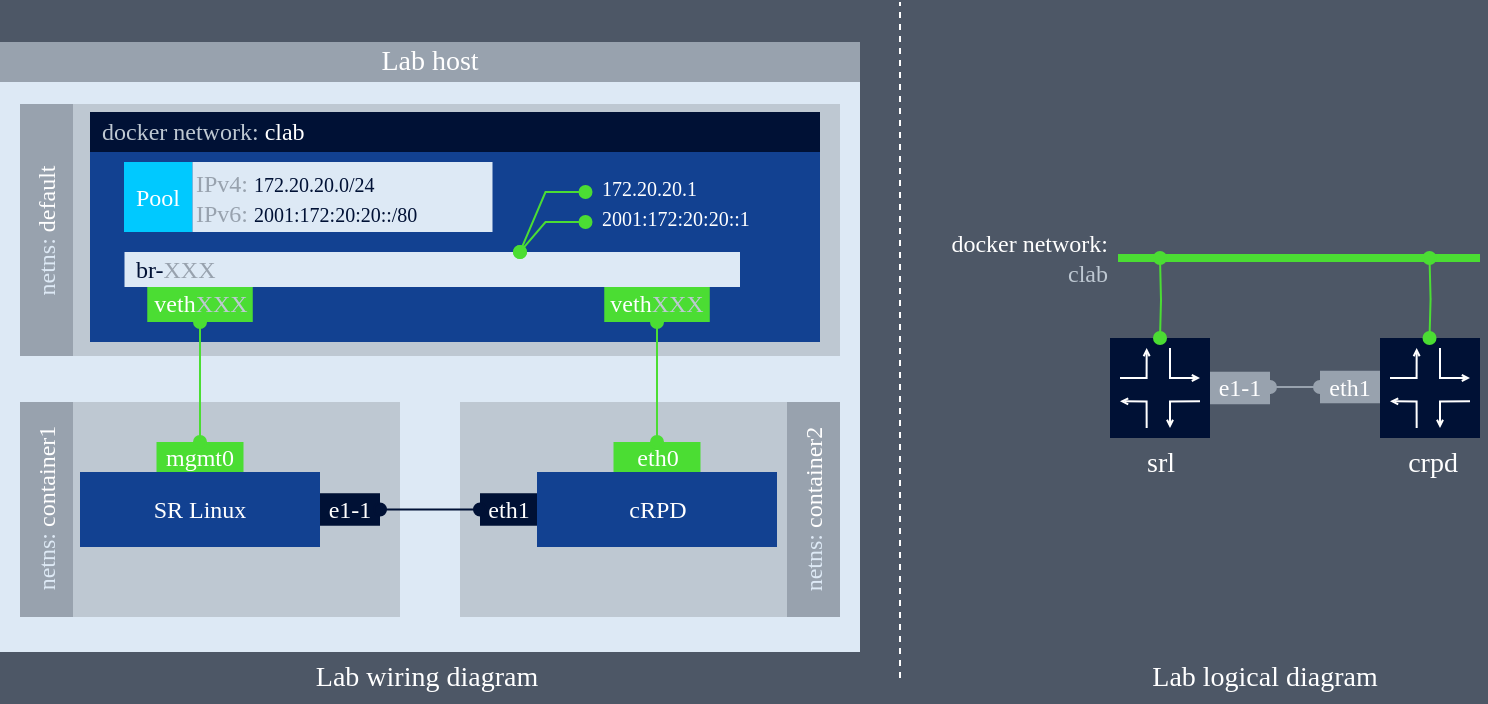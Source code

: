 <mxfile version="14.2.5" type="github" pages="3"><diagram id="IwGoDYMSzOG72_LcMlLt" name="[0] lab topo"><mxGraphModel dx="2052" dy="1149" grid="1" gridSize="1" guides="1" tooltips="1" connect="1" arrows="1" fold="1" page="1" pageScale="1" pageWidth="827" pageHeight="1169" background="#4D5766" math="0" shadow="0"><root><mxCell id="0"/><mxCell id="1" parent="0"/><mxCell id="LmgRk4A9lyCZ9ittZ9rM-1" value="" style="rounded=0;whiteSpace=wrap;html=1;fontSize=12;align=center;fontFamily=Manrope;fontSource=https%3A%2F%2Ffonts.googleapis.com%2Fcss%3Ffamily%3DManrope;fontColor=#FFFFFF;dashed=1;strokeColor=none;fillColor=#DDE9F5;" parent="1" vertex="1"><mxGeometry x="40" y="205" width="430" height="285" as="geometry"/></mxCell><mxCell id="LmgRk4A9lyCZ9ittZ9rM-2" value="&lt;span style=&quot;font-size: 14px&quot;&gt;Lab host&lt;/span&gt;" style="rounded=0;whiteSpace=wrap;html=1;fontSize=12;align=center;fontFamily=Manrope;fontSource=https%3A%2F%2Ffonts.googleapis.com%2Fcss%3Ffamily%3DManrope;dashed=1;strokeColor=none;fillColor=#98A2AE;fontColor=#FFFFFF;" parent="1" vertex="1"><mxGeometry x="40" y="185" width="430" height="20" as="geometry"/></mxCell><mxCell id="LmgRk4A9lyCZ9ittZ9rM-3" value="" style="rounded=0;whiteSpace=wrap;html=1;fontSize=12;align=center;strokeColor=none;fontFamily=Manrope;fontSource=https%3A%2F%2Ffonts.googleapis.com%2Fcss%3Ffamily%3DManrope;fontColor=#DDE9F5;fillColor=#BEC8D2;" parent="1" vertex="1"><mxGeometry x="76.5" y="365" width="163.5" height="107.5" as="geometry"/></mxCell><mxCell id="LmgRk4A9lyCZ9ittZ9rM-4" value="SR Linux" style="rounded=0;whiteSpace=wrap;html=1;fontSize=12;align=center;strokeColor=none;fontFamily=Manrope;fontSource=https%3A%2F%2Ffonts.googleapis.com%2Fcss%3Ffamily%3DManrope;fontColor=#FFFFFF;fillColor=#124191;" parent="1" vertex="1"><mxGeometry x="80" y="400" width="120" height="37.5" as="geometry"/></mxCell><mxCell id="LmgRk4A9lyCZ9ittZ9rM-5" value="mgmt0" style="rounded=0;whiteSpace=wrap;html=1;fontFamily=Manrope;fontSize=12;fontColor=#FFFFFF;align=center;fillColor=#4BDD33;strokeColor=none;" parent="1" vertex="1"><mxGeometry x="118.25" y="385" width="43.5" height="15" as="geometry"/></mxCell><mxCell id="LmgRk4A9lyCZ9ittZ9rM-6" value="" style="rounded=0;whiteSpace=wrap;html=1;fontSize=12;align=center;strokeColor=none;fontFamily=Manrope;fontSource=https%3A%2F%2Ffonts.googleapis.com%2Fcss%3Ffamily%3DManrope;fontColor=#FFFFFF;fillColor=#BEC8D2;" parent="1" vertex="1"><mxGeometry x="76.5" y="216" width="383.5" height="126" as="geometry"/></mxCell><mxCell id="LmgRk4A9lyCZ9ittZ9rM-7" value="&lt;font face=&quot;Fira Code&quot; data-font-src=&quot;https://fonts.googleapis.com/css?family=Fira+Code&quot; style=&quot;font-size: 10px&quot;&gt;&lt;br&gt;&lt;/font&gt;" style="rounded=0;whiteSpace=wrap;html=1;fontSize=12;align=left;strokeColor=none;fontFamily=Manrope;fontSource=https%3A%2F%2Ffonts.googleapis.com%2Fcss%3Ffamily%3DManrope;fontColor=#FFFFFF;spacingLeft=4;fillColor=#124191;verticalAlign=middle;connectable=0;" parent="1" vertex="1"><mxGeometry x="85" y="240" width="365" height="95" as="geometry"/></mxCell><mxCell id="LmgRk4A9lyCZ9ittZ9rM-8" value="veth&lt;font color=&quot;#bec8d2&quot;&gt;XXX&lt;/font&gt;" style="rounded=0;whiteSpace=wrap;html=1;fontFamily=Manrope;fontSize=12;fontColor=#FFFFFF;align=center;fillColor=#4BDD33;strokeColor=none;" parent="1" vertex="1"><mxGeometry x="113.63" y="307.5" width="52.75" height="17.5" as="geometry"/></mxCell><mxCell id="LmgRk4A9lyCZ9ittZ9rM-9" style="edgeStyle=orthogonalEdgeStyle;rounded=0;orthogonalLoop=1;jettySize=auto;html=1;exitX=0.5;exitY=0;exitDx=0;exitDy=0;entryX=0.5;entryY=1;entryDx=0;entryDy=0;fontFamily=Manrope;fontSize=12;fontColor=#FFFFFF;endArrow=oval;endFill=1;startArrow=oval;startFill=1;strokeColor=#4BDD33;" parent="1" source="LmgRk4A9lyCZ9ittZ9rM-5" target="LmgRk4A9lyCZ9ittZ9rM-8" edge="1"><mxGeometry relative="1" as="geometry"/></mxCell><mxCell id="LmgRk4A9lyCZ9ittZ9rM-10" value="&lt;font color=&quot;#dde9f5&quot;&gt;netns:&lt;/font&gt;&amp;nbsp;default" style="rounded=0;whiteSpace=wrap;html=1;fontSize=12;align=center;fontFamily=Manrope;fontSource=https%3A%2F%2Ffonts.googleapis.com%2Fcss%3Ffamily%3DManrope;fontColor=#FFFFFF;fillColor=#98A2AE;rotation=0;strokeColor=none;horizontal=0;verticalAlign=middle;" parent="1" vertex="1"><mxGeometry x="50" y="216" width="26.5" height="126" as="geometry"/></mxCell><mxCell id="LmgRk4A9lyCZ9ittZ9rM-11" value="&lt;font color=&quot;#dde9f5&quot;&gt;netns:&lt;/font&gt;&amp;nbsp;container1" style="rounded=0;whiteSpace=wrap;html=1;fontSize=12;align=center;fontFamily=Manrope;fontSource=https%3A%2F%2Ffonts.googleapis.com%2Fcss%3Ffamily%3DManrope;fontColor=#FFFFFF;fillColor=#98A2AE;rotation=0;strokeColor=none;horizontal=0;verticalAlign=middle;" parent="1" vertex="1"><mxGeometry x="50" y="365" width="26.5" height="107.5" as="geometry"/></mxCell><mxCell id="LmgRk4A9lyCZ9ittZ9rM-12" value="&lt;font color=&quot;#bec8d2&quot;&gt;docker network:&lt;/font&gt; clab&lt;font face=&quot;Fira Code&quot; data-font-src=&quot;https://fonts.googleapis.com/css?family=Fira+Code&quot; style=&quot;font-size: 10px&quot;&gt;&lt;br&gt;&lt;/font&gt;" style="rounded=0;whiteSpace=wrap;html=1;fontSize=12;align=left;strokeColor=none;fontFamily=Manrope;fontSource=https%3A%2F%2Ffonts.googleapis.com%2Fcss%3Ffamily%3DManrope;fontColor=#FFFFFF;spacingLeft=4;fillColor=#001135;" parent="1" vertex="1"><mxGeometry x="85" y="220" width="365" height="20" as="geometry"/></mxCell><mxCell id="LmgRk4A9lyCZ9ittZ9rM-13" value="&lt;font&gt;Lab wiring diagram&lt;/font&gt;" style="text;html=1;align=center;verticalAlign=middle;resizable=0;points=[];autosize=1;fontSize=14;fontFamily=Manrope;fontStyle=0;fontColor=#FFFFFF;" parent="1" vertex="1"><mxGeometry x="185" y="490" width="135" height="25" as="geometry"/></mxCell><mxCell id="LmgRk4A9lyCZ9ittZ9rM-14" value="br-&lt;font color=&quot;#98a2ae&quot;&gt;XXX&lt;/font&gt;" style="rounded=0;whiteSpace=wrap;html=1;fontSize=12;align=left;fontFamily=Manrope;fontSource=https%3A%2F%2Ffonts.googleapis.com%2Fcss%3Ffamily%3DManrope;dashed=1;strokeColor=none;fillColor=#DDE9F5;fontColor=#001135;spacingLeft=4;" parent="1" vertex="1"><mxGeometry x="102.25" y="290" width="307.75" height="17.5" as="geometry"/></mxCell><mxCell id="LmgRk4A9lyCZ9ittZ9rM-15" value="&lt;font face=&quot;Fira Code&quot; data-font-src=&quot;https://fonts.googleapis.com/css?family=Fira+Code&quot;&gt;Pool&lt;br&gt;&lt;/font&gt;" style="rounded=0;whiteSpace=wrap;html=1;fontSize=12;align=center;strokeColor=none;fontFamily=Manrope;fontSource=https%3A%2F%2Ffonts.googleapis.com%2Fcss%3Ffamily%3DManrope;fontColor=#FFFFFF;spacingLeft=0;verticalAlign=middle;fillColor=#00C9FF;" parent="1" vertex="1"><mxGeometry x="102" y="245" width="34.25" height="35" as="geometry"/></mxCell><mxCell id="LmgRk4A9lyCZ9ittZ9rM-16" value="&lt;font color=&quot;#98a2ae&quot; style=&quot;font-size: 12px ; line-height: 100%&quot;&gt;IPv4:&lt;/font&gt;&lt;span style=&quot;color: rgb(255 , 255 , 255)&quot;&gt;&amp;nbsp;&lt;/span&gt;&lt;font face=&quot;Fira Code&quot; data-font-src=&quot;https://fonts.googleapis.com/css?family=Fira+Code&quot; style=&quot;font-size: 10px&quot;&gt;172.20.20.0/24&lt;br&gt;&lt;span style=&quot;color: rgb(255 , 255 , 255) ; font-family: &amp;#34;manrope&amp;#34; ; font-size: 12px&quot;&gt;&lt;font color=&quot;#98a2ae&quot;&gt;IPv6:&lt;/font&gt;&amp;nbsp;&lt;/span&gt;&lt;font face=&quot;Fira Code&quot; data-font-src=&quot;https://fonts.googleapis.com/css?family=Fira+Code&quot;&gt;2001:172:20:20::/80&lt;/font&gt;&lt;/font&gt;" style="rounded=0;whiteSpace=wrap;html=1;fontSize=12;align=left;fontFamily=Manrope;fontSource=https%3A%2F%2Ffonts.googleapis.com%2Fcss%3Ffamily%3DManrope;dashed=1;strokeColor=none;fillColor=#DDE9F5;fontColor=#001135;" parent="1" vertex="1"><mxGeometry x="136.25" y="245" width="150" height="35" as="geometry"/></mxCell><mxCell id="LmgRk4A9lyCZ9ittZ9rM-17" style="rounded=0;orthogonalLoop=1;jettySize=auto;html=1;fontFamily=Manrope;fontSize=12;fontColor=#FFFFFF;endArrow=oval;endFill=1;startArrow=oval;startFill=1;strokeColor=#4BDD33;" parent="1" edge="1"><mxGeometry relative="1" as="geometry"><mxPoint x="332.75" y="260" as="sourcePoint"/><mxPoint x="300" y="290" as="targetPoint"/><Array as="points"><mxPoint x="312.75" y="260"/></Array></mxGeometry></mxCell><mxCell id="LmgRk4A9lyCZ9ittZ9rM-18" value="&lt;font face=&quot;Fira Code&quot; data-font-src=&quot;https://fonts.googleapis.com/css?family=Fira+Code&quot; style=&quot;font-size: 10px&quot;&gt;172.20.20.1&lt;/font&gt;" style="text;html=1;align=left;verticalAlign=middle;resizable=0;points=[];autosize=1;fontSize=14;fontFamily=Manrope;fontColor=#FFFFFF;" parent="1" vertex="1"><mxGeometry x="338.75" y="245" width="80" height="25" as="geometry"/></mxCell><mxCell id="LmgRk4A9lyCZ9ittZ9rM-19" style="rounded=0;orthogonalLoop=1;jettySize=auto;html=1;fontFamily=Manrope;fontSize=12;fontColor=#FFFFFF;endArrow=oval;endFill=1;startArrow=oval;startFill=1;strokeColor=#4BDD33;" parent="1" edge="1"><mxGeometry relative="1" as="geometry"><mxPoint x="332.75" y="275" as="sourcePoint"/><mxPoint x="300" y="290" as="targetPoint"/><Array as="points"><mxPoint x="312.75" y="275"/></Array></mxGeometry></mxCell><mxCell id="LmgRk4A9lyCZ9ittZ9rM-20" value="&lt;font face=&quot;Fira Code&quot; data-font-src=&quot;https://fonts.googleapis.com/css?family=Fira+Code&quot; style=&quot;font-size: 10px&quot;&gt;2001:172:20:20::1&lt;/font&gt;" style="text;html=1;align=left;verticalAlign=middle;resizable=0;points=[];autosize=1;fontSize=14;fontFamily=Manrope;fontColor=#FFFFFF;" parent="1" vertex="1"><mxGeometry x="338.75" y="260" width="115" height="25" as="geometry"/></mxCell><mxCell id="LmgRk4A9lyCZ9ittZ9rM-21" value="" style="group" parent="1" vertex="1" connectable="0"><mxGeometry x="595" y="333" width="50" height="50" as="geometry"/></mxCell><mxCell id="LmgRk4A9lyCZ9ittZ9rM-22" value="" style="group" parent="LmgRk4A9lyCZ9ittZ9rM-21" vertex="1" connectable="0"><mxGeometry width="50" height="50" as="geometry"/></mxCell><mxCell id="LmgRk4A9lyCZ9ittZ9rM-23" value="" style="whiteSpace=wrap;html=1;aspect=fixed;fillColor=#001135;strokeColor=none;connectable=1;allowArrows=1;fontFamily=Manrope;fontSource=https%3A%2F%2Ffonts.googleapis.com%2Fcss%3Ffamily%3DManrope;" parent="LmgRk4A9lyCZ9ittZ9rM-22" vertex="1"><mxGeometry width="50" height="50" as="geometry"/></mxCell><mxCell id="LmgRk4A9lyCZ9ittZ9rM-24" value="" style="endArrow=open;html=1;edgeStyle=orthogonalEdgeStyle;rounded=0;endFill=0;startSize=6;endSize=2;strokeColor=#FFFFFF;fontFamily=Manrope;fontSource=https%3A%2F%2Ffonts.googleapis.com%2Fcss%3Ffamily%3DManrope;" parent="LmgRk4A9lyCZ9ittZ9rM-22" edge="1"><mxGeometry width="83.333" height="83.333" as="geometry"><mxPoint x="5" y="20" as="sourcePoint"/><mxPoint x="18.333" y="5" as="targetPoint"/><Array as="points"><mxPoint x="18.333" y="20"/></Array></mxGeometry></mxCell><mxCell id="LmgRk4A9lyCZ9ittZ9rM-25" value="" style="endArrow=open;html=1;edgeStyle=orthogonalEdgeStyle;rounded=0;endFill=0;startSize=6;endSize=2;strokeColor=#FFFFFF;fontFamily=Manrope;fontSource=https%3A%2F%2Ffonts.googleapis.com%2Fcss%3Ffamily%3DManrope;" parent="LmgRk4A9lyCZ9ittZ9rM-22" edge="1"><mxGeometry width="83.333" height="83.333" as="geometry"><mxPoint x="18.333" y="45" as="sourcePoint"/><mxPoint x="5" y="31.667" as="targetPoint"/><Array as="points"><mxPoint x="18.333" y="31.667"/></Array></mxGeometry></mxCell><mxCell id="LmgRk4A9lyCZ9ittZ9rM-26" value="" style="endArrow=open;html=1;edgeStyle=orthogonalEdgeStyle;rounded=0;endFill=0;startSize=6;endSize=2;strokeColor=#FFFFFF;fontFamily=Manrope;fontSource=https%3A%2F%2Ffonts.googleapis.com%2Fcss%3Ffamily%3DManrope;" parent="LmgRk4A9lyCZ9ittZ9rM-22" edge="1"><mxGeometry width="83.333" height="83.333" as="geometry"><mxPoint x="30" y="5" as="sourcePoint"/><mxPoint x="45" y="20" as="targetPoint"/><Array as="points"><mxPoint x="30" y="20"/></Array></mxGeometry></mxCell><mxCell id="LmgRk4A9lyCZ9ittZ9rM-27" value="" style="endArrow=open;html=1;edgeStyle=orthogonalEdgeStyle;rounded=0;endFill=0;startSize=6;endSize=2;strokeColor=#FFFFFF;fontFamily=Manrope;fontSource=https%3A%2F%2Ffonts.googleapis.com%2Fcss%3Ffamily%3DManrope;" parent="LmgRk4A9lyCZ9ittZ9rM-22" edge="1"><mxGeometry width="83.333" height="83.333" as="geometry"><mxPoint x="45" y="31.667" as="sourcePoint"/><mxPoint x="30" y="45" as="targetPoint"/><Array as="points"><mxPoint x="30" y="31.667"/></Array></mxGeometry></mxCell><mxCell id="LmgRk4A9lyCZ9ittZ9rM-28" value="&lt;font&gt;srl&lt;/font&gt;" style="text;html=1;align=center;verticalAlign=middle;resizable=0;points=[];autosize=1;fontSize=14;fontFamily=Manrope;fontStyle=0;fontColor=#FFFFFF;" parent="1" vertex="1"><mxGeometry x="605" y="383" width="30" height="25" as="geometry"/></mxCell><mxCell id="LmgRk4A9lyCZ9ittZ9rM-29" value="" style="endArrow=none;html=1;shadow=0;strokeWidth=4;fillColor=#666666;fontFamily=nasa;fontSize=18;fontColor=#FFFFFF;strokeColor=#4BDD33;" parent="1" edge="1"><mxGeometry width="50" height="50" relative="1" as="geometry"><mxPoint x="599" y="293" as="sourcePoint"/><mxPoint x="780" y="293" as="targetPoint"/></mxGeometry></mxCell><mxCell id="LmgRk4A9lyCZ9ittZ9rM-30" style="edgeStyle=orthogonalEdgeStyle;rounded=0;orthogonalLoop=1;jettySize=auto;html=1;fontFamily=Manrope;fontSize=12;fontColor=#FFFFFF;endArrow=oval;endFill=1;startArrow=oval;startFill=1;strokeColor=#4BDD33;" parent="1" target="LmgRk4A9lyCZ9ittZ9rM-23" edge="1"><mxGeometry relative="1" as="geometry"><mxPoint x="620" y="293" as="sourcePoint"/><mxPoint x="619.995" y="321" as="targetPoint"/></mxGeometry></mxCell><mxCell id="LmgRk4A9lyCZ9ittZ9rM-31" value="&lt;font&gt;Lab logical diagram&lt;/font&gt;" style="text;html=1;align=center;verticalAlign=middle;resizable=0;points=[];autosize=1;fontSize=14;fontFamily=Manrope;fontStyle=0;fontColor=#FFFFFF;" parent="1" vertex="1"><mxGeometry x="605" y="491.5" width="134" height="22" as="geometry"/></mxCell><mxCell id="LmgRk4A9lyCZ9ittZ9rM-32" style="rounded=0;orthogonalLoop=1;jettySize=auto;html=1;entryX=0.5;entryY=1;entryDx=0;entryDy=0;startSize=6;endArrow=none;endFill=0;endSize=2;fontFamily=Manrope;fontSize=8;dashed=1;fontSource=https%3A%2F%2Ffonts.googleapis.com%2Fcss%3Ffamily%3DManrope;strokeColor=#FFFFFF;" parent="1" edge="1"><mxGeometry relative="1" as="geometry"><mxPoint x="490" y="503" as="sourcePoint"/><mxPoint x="490" y="165" as="targetPoint"/></mxGeometry></mxCell><mxCell id="LmgRk4A9lyCZ9ittZ9rM-33" value="" style="rounded=0;whiteSpace=wrap;html=1;fontSize=12;align=center;strokeColor=none;fontFamily=Manrope;fontSource=https%3A%2F%2Ffonts.googleapis.com%2Fcss%3Ffamily%3DManrope;fontColor=#DDE9F5;fillColor=#BEC8D2;" parent="1" vertex="1"><mxGeometry x="270" y="365" width="163.5" height="107.5" as="geometry"/></mxCell><mxCell id="LmgRk4A9lyCZ9ittZ9rM-34" value="cRPD" style="rounded=0;whiteSpace=wrap;html=1;fontSize=12;align=center;strokeColor=none;fontFamily=Manrope;fontSource=https%3A%2F%2Ffonts.googleapis.com%2Fcss%3Ffamily%3DManrope;fontColor=#FFFFFF;fillColor=#124191;" parent="1" vertex="1"><mxGeometry x="308.5" y="400" width="120" height="37.5" as="geometry"/></mxCell><mxCell id="LmgRk4A9lyCZ9ittZ9rM-35" value="eth0" style="rounded=0;whiteSpace=wrap;html=1;fontFamily=Manrope;fontSize=12;fontColor=#FFFFFF;align=center;fillColor=#4BDD33;strokeColor=none;" parent="1" vertex="1"><mxGeometry x="346.75" y="385" width="43.5" height="15" as="geometry"/></mxCell><mxCell id="LmgRk4A9lyCZ9ittZ9rM-36" value="veth&lt;font color=&quot;#bec8d2&quot;&gt;XXX&lt;/font&gt;" style="rounded=0;whiteSpace=wrap;html=1;fontFamily=Manrope;fontSize=12;fontColor=#FFFFFF;align=center;fillColor=#4BDD33;strokeColor=none;" parent="1" vertex="1"><mxGeometry x="342.13" y="307.5" width="52.75" height="17.5" as="geometry"/></mxCell><mxCell id="LmgRk4A9lyCZ9ittZ9rM-37" style="edgeStyle=orthogonalEdgeStyle;rounded=0;orthogonalLoop=1;jettySize=auto;html=1;exitX=0.5;exitY=0;exitDx=0;exitDy=0;entryX=0.5;entryY=1;entryDx=0;entryDy=0;fontFamily=Manrope;fontSize=12;fontColor=#FFFFFF;endArrow=oval;endFill=1;startArrow=oval;startFill=1;strokeColor=#4BDD33;" parent="1" source="LmgRk4A9lyCZ9ittZ9rM-35" target="LmgRk4A9lyCZ9ittZ9rM-36" edge="1"><mxGeometry relative="1" as="geometry"/></mxCell><mxCell id="LmgRk4A9lyCZ9ittZ9rM-38" value="&lt;font color=&quot;#dde9f5&quot;&gt;netns:&lt;/font&gt;&amp;nbsp;container2" style="rounded=0;whiteSpace=wrap;html=1;fontSize=12;align=center;fontFamily=Manrope;fontSource=https%3A%2F%2Ffonts.googleapis.com%2Fcss%3Ffamily%3DManrope;fontColor=#FFFFFF;fillColor=#98A2AE;rotation=0;strokeColor=none;horizontal=0;verticalAlign=middle;" parent="1" vertex="1"><mxGeometry x="433.5" y="365" width="26.5" height="107.5" as="geometry"/></mxCell><mxCell id="LmgRk4A9lyCZ9ittZ9rM-39" value="e1-1" style="rounded=0;whiteSpace=wrap;html=1;fontFamily=Manrope;fontSize=12;fontColor=#FFFFFF;align=center;strokeColor=none;rotation=0;horizontal=1;fillColor=#001135;" parent="1" vertex="1"><mxGeometry x="200" y="410.62" width="30" height="16.25" as="geometry"/></mxCell><mxCell id="LmgRk4A9lyCZ9ittZ9rM-40" value="eth1" style="rounded=0;whiteSpace=wrap;html=1;fontFamily=Manrope;fontSize=12;fontColor=#FFFFFF;align=center;strokeColor=none;rotation=0;horizontal=1;fillColor=#001135;" parent="1" vertex="1"><mxGeometry x="280" y="410.62" width="28.5" height="16.25" as="geometry"/></mxCell><mxCell id="LmgRk4A9lyCZ9ittZ9rM-41" style="edgeStyle=orthogonalEdgeStyle;rounded=0;orthogonalLoop=1;jettySize=auto;html=1;exitX=1;exitY=0.5;exitDx=0;exitDy=0;entryX=0;entryY=0.5;entryDx=0;entryDy=0;fontFamily=Manrope;fontSize=12;fontColor=#FFFFFF;endArrow=oval;endFill=1;startArrow=oval;startFill=1;strokeColor=#001135;" parent="1" source="LmgRk4A9lyCZ9ittZ9rM-39" target="LmgRk4A9lyCZ9ittZ9rM-40" edge="1"><mxGeometry relative="1" as="geometry"><mxPoint x="145" y="379.99" as="sourcePoint"/><mxPoint x="145.005" y="324.99" as="targetPoint"/></mxGeometry></mxCell><mxCell id="LmgRk4A9lyCZ9ittZ9rM-42" value="" style="group" parent="1" vertex="1" connectable="0"><mxGeometry x="730" y="333" width="50" height="50" as="geometry"/></mxCell><mxCell id="LmgRk4A9lyCZ9ittZ9rM-43" value="" style="group" parent="LmgRk4A9lyCZ9ittZ9rM-42" vertex="1" connectable="0"><mxGeometry width="50" height="50" as="geometry"/></mxCell><mxCell id="LmgRk4A9lyCZ9ittZ9rM-44" value="" style="whiteSpace=wrap;html=1;aspect=fixed;fillColor=#001135;strokeColor=none;connectable=1;allowArrows=1;fontFamily=Manrope;fontSource=https%3A%2F%2Ffonts.googleapis.com%2Fcss%3Ffamily%3DManrope;" parent="LmgRk4A9lyCZ9ittZ9rM-43" vertex="1"><mxGeometry width="50" height="50" as="geometry"/></mxCell><mxCell id="LmgRk4A9lyCZ9ittZ9rM-45" value="" style="endArrow=open;html=1;edgeStyle=orthogonalEdgeStyle;rounded=0;endFill=0;startSize=6;endSize=2;strokeColor=#FFFFFF;fontFamily=Manrope;fontSource=https%3A%2F%2Ffonts.googleapis.com%2Fcss%3Ffamily%3DManrope;" parent="LmgRk4A9lyCZ9ittZ9rM-43" edge="1"><mxGeometry width="83.333" height="83.333" as="geometry"><mxPoint x="5" y="20" as="sourcePoint"/><mxPoint x="18.333" y="5" as="targetPoint"/><Array as="points"><mxPoint x="18.333" y="20"/></Array></mxGeometry></mxCell><mxCell id="LmgRk4A9lyCZ9ittZ9rM-46" value="" style="endArrow=open;html=1;edgeStyle=orthogonalEdgeStyle;rounded=0;endFill=0;startSize=6;endSize=2;strokeColor=#FFFFFF;fontFamily=Manrope;fontSource=https%3A%2F%2Ffonts.googleapis.com%2Fcss%3Ffamily%3DManrope;" parent="LmgRk4A9lyCZ9ittZ9rM-43" edge="1"><mxGeometry width="83.333" height="83.333" as="geometry"><mxPoint x="18.333" y="45" as="sourcePoint"/><mxPoint x="5" y="31.667" as="targetPoint"/><Array as="points"><mxPoint x="18.333" y="31.667"/></Array></mxGeometry></mxCell><mxCell id="LmgRk4A9lyCZ9ittZ9rM-47" value="" style="endArrow=open;html=1;edgeStyle=orthogonalEdgeStyle;rounded=0;endFill=0;startSize=6;endSize=2;strokeColor=#FFFFFF;fontFamily=Manrope;fontSource=https%3A%2F%2Ffonts.googleapis.com%2Fcss%3Ffamily%3DManrope;" parent="LmgRk4A9lyCZ9ittZ9rM-43" edge="1"><mxGeometry width="83.333" height="83.333" as="geometry"><mxPoint x="30" y="5" as="sourcePoint"/><mxPoint x="45" y="20" as="targetPoint"/><Array as="points"><mxPoint x="30" y="20"/></Array></mxGeometry></mxCell><mxCell id="LmgRk4A9lyCZ9ittZ9rM-48" value="" style="endArrow=open;html=1;edgeStyle=orthogonalEdgeStyle;rounded=0;endFill=0;startSize=6;endSize=2;strokeColor=#FFFFFF;fontFamily=Manrope;fontSource=https%3A%2F%2Ffonts.googleapis.com%2Fcss%3Ffamily%3DManrope;" parent="LmgRk4A9lyCZ9ittZ9rM-43" edge="1"><mxGeometry width="83.333" height="83.333" as="geometry"><mxPoint x="45" y="31.667" as="sourcePoint"/><mxPoint x="30" y="45" as="targetPoint"/><Array as="points"><mxPoint x="30" y="31.667"/></Array></mxGeometry></mxCell><mxCell id="LmgRk4A9lyCZ9ittZ9rM-49" value="&lt;font&gt;crpd&lt;/font&gt;" style="text;html=1;align=center;verticalAlign=middle;resizable=0;points=[];autosize=1;fontSize=14;fontFamily=Manrope;fontStyle=0;fontColor=#FFFFFF;" parent="1" vertex="1"><mxGeometry x="735.5" y="385" width="40" height="22" as="geometry"/></mxCell><mxCell id="LmgRk4A9lyCZ9ittZ9rM-50" style="edgeStyle=orthogonalEdgeStyle;rounded=0;orthogonalLoop=1;jettySize=auto;html=1;fontFamily=Manrope;fontSize=12;fontColor=#FFFFFF;endArrow=oval;endFill=1;startArrow=oval;startFill=1;strokeColor=#4BDD33;" parent="1" edge="1"><mxGeometry relative="1" as="geometry"><mxPoint x="754.76" y="293" as="sourcePoint"/><mxPoint x="754.76" y="333" as="targetPoint"/></mxGeometry></mxCell><mxCell id="LmgRk4A9lyCZ9ittZ9rM-51" style="edgeStyle=orthogonalEdgeStyle;rounded=0;orthogonalLoop=1;jettySize=auto;html=1;fontFamily=Manrope;fontSize=12;fontColor=#FFFFFF;endArrow=oval;endFill=1;startArrow=oval;startFill=1;entryX=1;entryY=0.5;entryDx=0;entryDy=0;exitX=0;exitY=0.5;exitDx=0;exitDy=0;strokeColor=#98A2AE;" parent="1" source="LmgRk4A9lyCZ9ittZ9rM-53" target="LmgRk4A9lyCZ9ittZ9rM-52" edge="1"><mxGeometry relative="1" as="geometry"><mxPoint x="625" y="298" as="sourcePoint"/><mxPoint x="625" y="338" as="targetPoint"/></mxGeometry></mxCell><mxCell id="LmgRk4A9lyCZ9ittZ9rM-52" value="e1-1" style="rounded=0;whiteSpace=wrap;html=1;fontFamily=Manrope;fontSize=12;fontColor=#FFFFFF;align=center;strokeColor=none;rotation=0;horizontal=1;fillColor=#98A2AE;" parent="1" vertex="1"><mxGeometry x="645" y="349.87" width="30" height="16.25" as="geometry"/></mxCell><mxCell id="LmgRk4A9lyCZ9ittZ9rM-53" value="eth1" style="rounded=0;whiteSpace=wrap;html=1;fontFamily=Manrope;fontSize=12;fontColor=#FFFFFF;align=center;strokeColor=none;rotation=0;horizontal=1;fillColor=#98A2AE;" parent="1" vertex="1"><mxGeometry x="700" y="349.38" width="30" height="16.25" as="geometry"/></mxCell><mxCell id="LmgRk4A9lyCZ9ittZ9rM-54" value="&lt;font style=&quot;font-size: 12px&quot;&gt;&lt;font color=&quot;#ffffff&quot;&gt;docker network:&lt;/font&gt;&lt;br&gt;&lt;/font&gt;&lt;span style=&quot;font-size: 12px&quot;&gt;&lt;font color=&quot;#bec8d2&quot;&gt;clab&lt;/font&gt;&lt;/span&gt;" style="text;html=1;align=right;verticalAlign=middle;resizable=0;points=[];autosize=1;fontSize=10;fontFamily=Manrope;fontColor=#001135;" parent="1" vertex="1"><mxGeometry x="495" y="277.5" width="100" height="30" as="geometry"/></mxCell></root></mxGraphModel></diagram><diagram name="[1] isis" id="VE4x6YazyZ2CrUnz0_BO"><mxGraphModel dx="977" dy="547" grid="1" gridSize="1" guides="1" tooltips="1" connect="1" arrows="1" fold="1" page="1" pageScale="1" pageWidth="827" pageHeight="1169" background="#4D5766" math="0" shadow="0">&#xa;      <root>&#xa;        <mxCell id="YSi4LTzmmD1kewjckfzm-0"/>&#xa;        <mxCell id="YSi4LTzmmD1kewjckfzm-1" parent="YSi4LTzmmD1kewjckfzm-0"/>&#xa;        <mxCell id="_ZjZlvdOe3W0lZG1KsHF-0" value="" style="rounded=0;whiteSpace=wrap;html=1;fontSize=12;align=center;strokeColor=none;fontFamily=Manrope;fontSource=https%3A%2F%2Ffonts.googleapis.com%2Fcss%3Ffamily%3DManrope;fontColor=#DDE9F5;fillColor=#BEC8D2;" vertex="1" parent="YSi4LTzmmD1kewjckfzm-1">&#xa;          <mxGeometry x="208" y="314" width="405" height="107.5" as="geometry"/>&#xa;        </mxCell>&#xa;        <mxCell id="YSi4LTzmmD1kewjckfzm-22" value="" style="group" vertex="1" connectable="0" parent="YSi4LTzmmD1kewjckfzm-1">&#xa;          <mxGeometry x="222" y="338.5" width="50" height="50" as="geometry"/>&#xa;        </mxCell>&#xa;        <mxCell id="YSi4LTzmmD1kewjckfzm-23" value="" style="group" vertex="1" connectable="0" parent="YSi4LTzmmD1kewjckfzm-22">&#xa;          <mxGeometry width="50" height="50" as="geometry"/>&#xa;        </mxCell>&#xa;        <mxCell id="YSi4LTzmmD1kewjckfzm-24" value="" style="whiteSpace=wrap;html=1;aspect=fixed;fillColor=#001135;strokeColor=none;connectable=1;allowArrows=1;fontFamily=Manrope;fontSource=https%3A%2F%2Ffonts.googleapis.com%2Fcss%3Ffamily%3DManrope;" vertex="1" parent="YSi4LTzmmD1kewjckfzm-23">&#xa;          <mxGeometry width="50" height="50" as="geometry"/>&#xa;        </mxCell>&#xa;        <mxCell id="YSi4LTzmmD1kewjckfzm-25" value="" style="endArrow=open;html=1;edgeStyle=orthogonalEdgeStyle;rounded=0;endFill=0;startSize=6;endSize=2;strokeColor=#FFFFFF;fontFamily=Manrope;fontSource=https%3A%2F%2Ffonts.googleapis.com%2Fcss%3Ffamily%3DManrope;" edge="1" parent="YSi4LTzmmD1kewjckfzm-23">&#xa;          <mxGeometry width="83.333" height="83.333" as="geometry">&#xa;            <mxPoint x="5" y="20" as="sourcePoint"/>&#xa;            <mxPoint x="18.333" y="5" as="targetPoint"/>&#xa;            <Array as="points">&#xa;              <mxPoint x="18.333" y="20"/>&#xa;            </Array>&#xa;          </mxGeometry>&#xa;        </mxCell>&#xa;        <mxCell id="YSi4LTzmmD1kewjckfzm-26" value="" style="endArrow=open;html=1;edgeStyle=orthogonalEdgeStyle;rounded=0;endFill=0;startSize=6;endSize=2;strokeColor=#FFFFFF;fontFamily=Manrope;fontSource=https%3A%2F%2Ffonts.googleapis.com%2Fcss%3Ffamily%3DManrope;" edge="1" parent="YSi4LTzmmD1kewjckfzm-23">&#xa;          <mxGeometry width="83.333" height="83.333" as="geometry">&#xa;            <mxPoint x="18.333" y="45" as="sourcePoint"/>&#xa;            <mxPoint x="5" y="31.667" as="targetPoint"/>&#xa;            <Array as="points">&#xa;              <mxPoint x="18.333" y="31.667"/>&#xa;            </Array>&#xa;          </mxGeometry>&#xa;        </mxCell>&#xa;        <mxCell id="YSi4LTzmmD1kewjckfzm-27" value="" style="endArrow=open;html=1;edgeStyle=orthogonalEdgeStyle;rounded=0;endFill=0;startSize=6;endSize=2;strokeColor=#FFFFFF;fontFamily=Manrope;fontSource=https%3A%2F%2Ffonts.googleapis.com%2Fcss%3Ffamily%3DManrope;" edge="1" parent="YSi4LTzmmD1kewjckfzm-23">&#xa;          <mxGeometry width="83.333" height="83.333" as="geometry">&#xa;            <mxPoint x="30" y="5" as="sourcePoint"/>&#xa;            <mxPoint x="45" y="20" as="targetPoint"/>&#xa;            <Array as="points">&#xa;              <mxPoint x="30" y="20"/>&#xa;            </Array>&#xa;          </mxGeometry>&#xa;        </mxCell>&#xa;        <mxCell id="YSi4LTzmmD1kewjckfzm-28" value="" style="endArrow=open;html=1;edgeStyle=orthogonalEdgeStyle;rounded=0;endFill=0;startSize=6;endSize=2;strokeColor=#FFFFFF;fontFamily=Manrope;fontSource=https%3A%2F%2Ffonts.googleapis.com%2Fcss%3Ffamily%3DManrope;" edge="1" parent="YSi4LTzmmD1kewjckfzm-23">&#xa;          <mxGeometry width="83.333" height="83.333" as="geometry">&#xa;            <mxPoint x="45" y="31.667" as="sourcePoint"/>&#xa;            <mxPoint x="30" y="45" as="targetPoint"/>&#xa;            <Array as="points">&#xa;              <mxPoint x="30" y="31.667"/>&#xa;            </Array>&#xa;          </mxGeometry>&#xa;        </mxCell>&#xa;        <mxCell id="YSi4LTzmmD1kewjckfzm-29" value="&lt;font&gt;srl&lt;/font&gt;" style="text;html=1;align=center;verticalAlign=middle;resizable=0;points=[];autosize=1;fontSize=14;fontFamily=Manrope;fontStyle=0;fontColor=#FFFFFF;" vertex="1" parent="YSi4LTzmmD1kewjckfzm-1">&#xa;          <mxGeometry x="232" y="388.5" width="30" height="25" as="geometry"/>&#xa;        </mxCell>&#xa;        <mxCell id="YSi4LTzmmD1kewjckfzm-31" style="edgeStyle=orthogonalEdgeStyle;rounded=0;orthogonalLoop=1;jettySize=auto;html=1;fontFamily=Manrope;fontSize=12;fontColor=#FFFFFF;endArrow=oval;endFill=1;startArrow=oval;startFill=1;strokeColor=#00C9FF;" edge="1" parent="YSi4LTzmmD1kewjckfzm-1" target="YSi4LTzmmD1kewjckfzm-24">&#xa;          <mxGeometry relative="1" as="geometry">&#xa;            <mxPoint x="247" y="298.5" as="sourcePoint"/>&#xa;            <mxPoint x="246.995" y="326.5" as="targetPoint"/>&#xa;          </mxGeometry>&#xa;        </mxCell>&#xa;        <mxCell id="YSi4LTzmmD1kewjckfzm-32" value="&lt;font&gt;IS-IS logical diagram&lt;/font&gt;" style="text;html=1;align=center;verticalAlign=middle;resizable=0;points=[];autosize=1;fontSize=14;fontFamily=Manrope;fontStyle=0;fontColor=#FFFFFF;" vertex="1" parent="YSi4LTzmmD1kewjckfzm-1">&#xa;          <mxGeometry x="348" y="442" width="140" height="22" as="geometry"/>&#xa;        </mxCell>&#xa;        <mxCell id="YSi4LTzmmD1kewjckfzm-43" value="" style="group" vertex="1" connectable="0" parent="YSi4LTzmmD1kewjckfzm-1">&#xa;          <mxGeometry x="535" y="338.5" width="50" height="50" as="geometry"/>&#xa;        </mxCell>&#xa;        <mxCell id="YSi4LTzmmD1kewjckfzm-44" value="" style="group" vertex="1" connectable="0" parent="YSi4LTzmmD1kewjckfzm-43">&#xa;          <mxGeometry width="50" height="50" as="geometry"/>&#xa;        </mxCell>&#xa;        <mxCell id="YSi4LTzmmD1kewjckfzm-45" value="" style="whiteSpace=wrap;html=1;aspect=fixed;fillColor=#001135;strokeColor=none;connectable=1;allowArrows=1;fontFamily=Manrope;fontSource=https%3A%2F%2Ffonts.googleapis.com%2Fcss%3Ffamily%3DManrope;" vertex="1" parent="YSi4LTzmmD1kewjckfzm-44">&#xa;          <mxGeometry width="50" height="50" as="geometry"/>&#xa;        </mxCell>&#xa;        <mxCell id="YSi4LTzmmD1kewjckfzm-46" value="" style="endArrow=open;html=1;edgeStyle=orthogonalEdgeStyle;rounded=0;endFill=0;startSize=6;endSize=2;strokeColor=#FFFFFF;fontFamily=Manrope;fontSource=https%3A%2F%2Ffonts.googleapis.com%2Fcss%3Ffamily%3DManrope;" edge="1" parent="YSi4LTzmmD1kewjckfzm-44">&#xa;          <mxGeometry width="83.333" height="83.333" as="geometry">&#xa;            <mxPoint x="5" y="20" as="sourcePoint"/>&#xa;            <mxPoint x="18.333" y="5" as="targetPoint"/>&#xa;            <Array as="points">&#xa;              <mxPoint x="18.333" y="20"/>&#xa;            </Array>&#xa;          </mxGeometry>&#xa;        </mxCell>&#xa;        <mxCell id="YSi4LTzmmD1kewjckfzm-47" value="" style="endArrow=open;html=1;edgeStyle=orthogonalEdgeStyle;rounded=0;endFill=0;startSize=6;endSize=2;strokeColor=#FFFFFF;fontFamily=Manrope;fontSource=https%3A%2F%2Ffonts.googleapis.com%2Fcss%3Ffamily%3DManrope;" edge="1" parent="YSi4LTzmmD1kewjckfzm-44">&#xa;          <mxGeometry width="83.333" height="83.333" as="geometry">&#xa;            <mxPoint x="18.333" y="45" as="sourcePoint"/>&#xa;            <mxPoint x="5" y="31.667" as="targetPoint"/>&#xa;            <Array as="points">&#xa;              <mxPoint x="18.333" y="31.667"/>&#xa;            </Array>&#xa;          </mxGeometry>&#xa;        </mxCell>&#xa;        <mxCell id="YSi4LTzmmD1kewjckfzm-48" value="" style="endArrow=open;html=1;edgeStyle=orthogonalEdgeStyle;rounded=0;endFill=0;startSize=6;endSize=2;strokeColor=#FFFFFF;fontFamily=Manrope;fontSource=https%3A%2F%2Ffonts.googleapis.com%2Fcss%3Ffamily%3DManrope;" edge="1" parent="YSi4LTzmmD1kewjckfzm-44">&#xa;          <mxGeometry width="83.333" height="83.333" as="geometry">&#xa;            <mxPoint x="30" y="5" as="sourcePoint"/>&#xa;            <mxPoint x="45" y="20" as="targetPoint"/>&#xa;            <Array as="points">&#xa;              <mxPoint x="30" y="20"/>&#xa;            </Array>&#xa;          </mxGeometry>&#xa;        </mxCell>&#xa;        <mxCell id="YSi4LTzmmD1kewjckfzm-49" value="" style="endArrow=open;html=1;edgeStyle=orthogonalEdgeStyle;rounded=0;endFill=0;startSize=6;endSize=2;strokeColor=#FFFFFF;fontFamily=Manrope;fontSource=https%3A%2F%2Ffonts.googleapis.com%2Fcss%3Ffamily%3DManrope;" edge="1" parent="YSi4LTzmmD1kewjckfzm-44">&#xa;          <mxGeometry width="83.333" height="83.333" as="geometry">&#xa;            <mxPoint x="45" y="31.667" as="sourcePoint"/>&#xa;            <mxPoint x="30" y="45" as="targetPoint"/>&#xa;            <Array as="points">&#xa;              <mxPoint x="30" y="31.667"/>&#xa;            </Array>&#xa;          </mxGeometry>&#xa;        </mxCell>&#xa;        <mxCell id="YSi4LTzmmD1kewjckfzm-50" value="&lt;font&gt;crpd&lt;/font&gt;" style="text;html=1;align=center;verticalAlign=middle;resizable=0;points=[];autosize=1;fontSize=14;fontFamily=Manrope;fontStyle=0;fontColor=#FFFFFF;" vertex="1" parent="YSi4LTzmmD1kewjckfzm-1">&#xa;          <mxGeometry x="540.5" y="390.5" width="40" height="22" as="geometry"/>&#xa;        </mxCell>&#xa;        <mxCell id="YSi4LTzmmD1kewjckfzm-51" style="edgeStyle=orthogonalEdgeStyle;rounded=0;orthogonalLoop=1;jettySize=auto;html=1;fontFamily=Manrope;fontSize=12;fontColor=#FFFFFF;endArrow=oval;endFill=1;startArrow=oval;startFill=1;strokeColor=#00C9FF;" edge="1" parent="YSi4LTzmmD1kewjckfzm-1">&#xa;          <mxGeometry relative="1" as="geometry">&#xa;            <mxPoint x="559.76" y="298.5" as="sourcePoint"/>&#xa;            <mxPoint x="559.76" y="338.5" as="targetPoint"/>&#xa;          </mxGeometry>&#xa;        </mxCell>&#xa;        <mxCell id="YSi4LTzmmD1kewjckfzm-52" style="edgeStyle=orthogonalEdgeStyle;rounded=0;orthogonalLoop=1;jettySize=auto;html=1;fontFamily=Manrope;fontSize=12;fontColor=#FFFFFF;endArrow=oval;endFill=1;startArrow=oval;startFill=1;entryX=1;entryY=0.5;entryDx=0;entryDy=0;exitX=0;exitY=0.5;exitDx=0;exitDy=0;strokeColor=#98A2AE;" edge="1" parent="YSi4LTzmmD1kewjckfzm-1" source="YSi4LTzmmD1kewjckfzm-54" target="YSi4LTzmmD1kewjckfzm-53">&#xa;          <mxGeometry relative="1" as="geometry">&#xa;            <mxPoint x="376" y="303.5" as="sourcePoint"/>&#xa;            <mxPoint x="376" y="343.5" as="targetPoint"/>&#xa;          </mxGeometry>&#xa;        </mxCell>&#xa;        <mxCell id="YSi4LTzmmD1kewjckfzm-53" value="e-1/1" style="rounded=0;whiteSpace=wrap;html=1;fontFamily=Manrope;fontSize=12;fontColor=#FFFFFF;align=center;strokeColor=none;rotation=0;horizontal=1;fillColor=#98A2AE;" vertex="1" parent="YSi4LTzmmD1kewjckfzm-1">&#xa;          <mxGeometry x="272" y="355.37" width="30" height="16.25" as="geometry"/>&#xa;        </mxCell>&#xa;        <mxCell id="YSi4LTzmmD1kewjckfzm-54" value="eth1" style="rounded=0;whiteSpace=wrap;html=1;fontFamily=Manrope;fontSize=12;fontColor=#FFFFFF;align=center;strokeColor=none;rotation=0;horizontal=1;fillColor=#98A2AE;" vertex="1" parent="YSi4LTzmmD1kewjckfzm-1">&#xa;          <mxGeometry x="505" y="354.88" width="30" height="16.25" as="geometry"/>&#xa;        </mxCell>&#xa;        <mxCell id="_ZjZlvdOe3W0lZG1KsHF-1" value="&lt;font&gt;&lt;b&gt;IS-IS net:&lt;/b&gt; 49.0&lt;/font&gt;" style="text;html=1;align=center;verticalAlign=middle;resizable=0;points=[];autosize=1;fontSize=14;fontFamily=Manrope;fontStyle=0;fontColor=#FFFFFF;" vertex="1" parent="YSi4LTzmmD1kewjckfzm-1">&#xa;          <mxGeometry x="351" y="390.5" width="124" height="22" as="geometry"/>&#xa;        </mxCell>&#xa;        <mxCell id="_ZjZlvdOe3W0lZG1KsHF-2" value="&lt;div style=&quot;font-size: 10px;&quot;&gt;&lt;span style=&quot;color: rgb(255, 255, 255); font-size: 10px;&quot;&gt;192.168.1.0/24&lt;/span&gt;&lt;/div&gt;&lt;div style=&quot;font-size: 10px;&quot;&gt;&lt;br style=&quot;font-size: 10px;&quot;&gt;&lt;/div&gt;" style="text;html=1;align=center;verticalAlign=middle;resizable=0;points=[];autosize=1;fontSize=10;fontFamily=Fira Code;fontColor=#001135;fontSource=https%3A%2F%2Ffonts.googleapis.com%2Fcss%3Ffamily%3DFira%2BCode;connectable=0;rotation=0;opacity=60;" vertex="1" parent="YSi4LTzmmD1kewjckfzm-1">&#xa;          <mxGeometry x="358" y="347.62" width="95" height="29" as="geometry"/>&#xa;        </mxCell>&#xa;        <mxCell id="_ZjZlvdOe3W0lZG1KsHF-3" value="&lt;div style=&quot;font-size: 8px&quot;&gt;&lt;span style=&quot;color: rgb(255 , 255 , 255) ; font-size: 8px&quot;&gt;.1&lt;/span&gt;&lt;/div&gt;&lt;div style=&quot;font-size: 8px&quot;&gt;&lt;br style=&quot;font-size: 8px&quot;&gt;&lt;/div&gt;" style="text;html=1;align=center;verticalAlign=middle;resizable=0;points=[];autosize=1;fontSize=8;fontFamily=Fira Code;fontColor=#001135;fontSource=https%3A%2F%2Ffonts.googleapis.com%2Fcss%3Ffamily%3DFira%2BCode;connectable=0;rotation=0;opacity=60;" vertex="1" parent="YSi4LTzmmD1kewjckfzm-1">&#xa;          <mxGeometry x="300" y="348" width="21" height="25" as="geometry"/>&#xa;        </mxCell>&#xa;        <mxCell id="_ZjZlvdOe3W0lZG1KsHF-4" value="&lt;div style=&quot;font-size: 8px&quot;&gt;&lt;span style=&quot;color: rgb(255 , 255 , 255) ; font-size: 8px&quot;&gt;.2&lt;/span&gt;&lt;/div&gt;&lt;div style=&quot;font-size: 8px&quot;&gt;&lt;br style=&quot;font-size: 8px&quot;&gt;&lt;/div&gt;" style="text;html=1;align=center;verticalAlign=middle;resizable=0;points=[];autosize=1;fontSize=8;fontFamily=Fira Code;fontColor=#001135;fontSource=https%3A%2F%2Ffonts.googleapis.com%2Fcss%3Ffamily%3DFira%2BCode;connectable=0;rotation=0;opacity=60;" vertex="1" parent="YSi4LTzmmD1kewjckfzm-1">&#xa;          <mxGeometry x="483" y="348" width="21" height="25" as="geometry"/>&#xa;        </mxCell>&#xa;        <mxCell id="_ZjZlvdOe3W0lZG1KsHF-5" value="&lt;div style=&quot;font-size: 10px&quot;&gt;&lt;font color=&quot;#ffffff&quot;&gt;lo0.0: 10.10.10.1&lt;/font&gt;&lt;/div&gt;" style="text;html=1;align=center;verticalAlign=middle;resizable=0;points=[];autosize=1;fontSize=10;fontFamily=Fira Code;fontColor=#001135;fontSource=https%3A%2F%2Ffonts.googleapis.com%2Fcss%3Ffamily%3DFira%2BCode;connectable=0;rotation=0;opacity=60;" vertex="1" parent="YSi4LTzmmD1kewjckfzm-1">&#xa;          <mxGeometry x="192" y="279" width="113" height="17" as="geometry"/>&#xa;        </mxCell>&#xa;        <mxCell id="_ZjZlvdOe3W0lZG1KsHF-6" value="&lt;div style=&quot;font-size: 10px&quot;&gt;&lt;font color=&quot;#ffffff&quot;&gt;lo0.0: 10.10.10.2&lt;/font&gt;&lt;/div&gt;" style="text;html=1;align=center;verticalAlign=middle;resizable=0;points=[];autosize=1;fontSize=10;fontFamily=Fira Code;fontColor=#001135;fontSource=https%3A%2F%2Ffonts.googleapis.com%2Fcss%3Ffamily%3DFira%2BCode;connectable=0;rotation=0;opacity=60;" vertex="1" parent="YSi4LTzmmD1kewjckfzm-1">&#xa;          <mxGeometry x="503.5" y="279" width="113" height="17" as="geometry"/>&#xa;        </mxCell>&#xa;      </root>&#xa;    </mxGraphModel></diagram><diagram name="[2] ospf" id="ik6LV2TmxD5mbtWqxGem"><mxGraphModel dx="821" dy="460" grid="1" gridSize="1" guides="1" tooltips="1" connect="1" arrows="1" fold="1" page="1" pageScale="1" pageWidth="827" pageHeight="1169" background="#4D5766" math="0" shadow="0">&#xa;      <root>&#xa;        <mxCell id="b23ww3RWGj0J5EYw47FH-0"/>&#xa;        <mxCell id="b23ww3RWGj0J5EYw47FH-1" parent="b23ww3RWGj0J5EYw47FH-0"/>&#xa;        <mxCell id="b23ww3RWGj0J5EYw47FH-2" value="" style="rounded=0;whiteSpace=wrap;html=1;fontSize=12;align=center;strokeColor=none;fontFamily=Manrope;fontSource=https%3A%2F%2Ffonts.googleapis.com%2Fcss%3Ffamily%3DManrope;fontColor=#DDE9F5;fillColor=#BEC8D2;" vertex="1" parent="b23ww3RWGj0J5EYw47FH-1">&#xa;          <mxGeometry x="208" y="314" width="405" height="107.5" as="geometry"/>&#xa;        </mxCell>&#xa;        <mxCell id="b23ww3RWGj0J5EYw47FH-3" value="" style="group" vertex="1" connectable="0" parent="b23ww3RWGj0J5EYw47FH-1">&#xa;          <mxGeometry x="222" y="338.5" width="50" height="50" as="geometry"/>&#xa;        </mxCell>&#xa;        <mxCell id="b23ww3RWGj0J5EYw47FH-4" value="" style="group" vertex="1" connectable="0" parent="b23ww3RWGj0J5EYw47FH-3">&#xa;          <mxGeometry width="50" height="50" as="geometry"/>&#xa;        </mxCell>&#xa;        <mxCell id="b23ww3RWGj0J5EYw47FH-5" value="" style="whiteSpace=wrap;html=1;aspect=fixed;fillColor=#001135;strokeColor=none;connectable=1;allowArrows=1;fontFamily=Manrope;fontSource=https%3A%2F%2Ffonts.googleapis.com%2Fcss%3Ffamily%3DManrope;" vertex="1" parent="b23ww3RWGj0J5EYw47FH-4">&#xa;          <mxGeometry width="50" height="50" as="geometry"/>&#xa;        </mxCell>&#xa;        <mxCell id="b23ww3RWGj0J5EYw47FH-6" value="" style="endArrow=open;html=1;edgeStyle=orthogonalEdgeStyle;rounded=0;endFill=0;startSize=6;endSize=2;strokeColor=#FFFFFF;fontFamily=Manrope;fontSource=https%3A%2F%2Ffonts.googleapis.com%2Fcss%3Ffamily%3DManrope;" edge="1" parent="b23ww3RWGj0J5EYw47FH-4">&#xa;          <mxGeometry width="83.333" height="83.333" as="geometry">&#xa;            <mxPoint x="5" y="20" as="sourcePoint"/>&#xa;            <mxPoint x="18.333" y="5" as="targetPoint"/>&#xa;            <Array as="points">&#xa;              <mxPoint x="18.333" y="20"/>&#xa;            </Array>&#xa;          </mxGeometry>&#xa;        </mxCell>&#xa;        <mxCell id="b23ww3RWGj0J5EYw47FH-7" value="" style="endArrow=open;html=1;edgeStyle=orthogonalEdgeStyle;rounded=0;endFill=0;startSize=6;endSize=2;strokeColor=#FFFFFF;fontFamily=Manrope;fontSource=https%3A%2F%2Ffonts.googleapis.com%2Fcss%3Ffamily%3DManrope;" edge="1" parent="b23ww3RWGj0J5EYw47FH-4">&#xa;          <mxGeometry width="83.333" height="83.333" as="geometry">&#xa;            <mxPoint x="18.333" y="45" as="sourcePoint"/>&#xa;            <mxPoint x="5" y="31.667" as="targetPoint"/>&#xa;            <Array as="points">&#xa;              <mxPoint x="18.333" y="31.667"/>&#xa;            </Array>&#xa;          </mxGeometry>&#xa;        </mxCell>&#xa;        <mxCell id="b23ww3RWGj0J5EYw47FH-8" value="" style="endArrow=open;html=1;edgeStyle=orthogonalEdgeStyle;rounded=0;endFill=0;startSize=6;endSize=2;strokeColor=#FFFFFF;fontFamily=Manrope;fontSource=https%3A%2F%2Ffonts.googleapis.com%2Fcss%3Ffamily%3DManrope;" edge="1" parent="b23ww3RWGj0J5EYw47FH-4">&#xa;          <mxGeometry width="83.333" height="83.333" as="geometry">&#xa;            <mxPoint x="30" y="5" as="sourcePoint"/>&#xa;            <mxPoint x="45" y="20" as="targetPoint"/>&#xa;            <Array as="points">&#xa;              <mxPoint x="30" y="20"/>&#xa;            </Array>&#xa;          </mxGeometry>&#xa;        </mxCell>&#xa;        <mxCell id="b23ww3RWGj0J5EYw47FH-9" value="" style="endArrow=open;html=1;edgeStyle=orthogonalEdgeStyle;rounded=0;endFill=0;startSize=6;endSize=2;strokeColor=#FFFFFF;fontFamily=Manrope;fontSource=https%3A%2F%2Ffonts.googleapis.com%2Fcss%3Ffamily%3DManrope;" edge="1" parent="b23ww3RWGj0J5EYw47FH-4">&#xa;          <mxGeometry width="83.333" height="83.333" as="geometry">&#xa;            <mxPoint x="45" y="31.667" as="sourcePoint"/>&#xa;            <mxPoint x="30" y="45" as="targetPoint"/>&#xa;            <Array as="points">&#xa;              <mxPoint x="30" y="31.667"/>&#xa;            </Array>&#xa;          </mxGeometry>&#xa;        </mxCell>&#xa;        <mxCell id="b23ww3RWGj0J5EYw47FH-10" value="&lt;font&gt;srl&lt;/font&gt;" style="text;html=1;align=center;verticalAlign=middle;resizable=0;points=[];autosize=1;fontSize=14;fontFamily=Manrope;fontStyle=0;fontColor=#FFFFFF;" vertex="1" parent="b23ww3RWGj0J5EYw47FH-1">&#xa;          <mxGeometry x="232" y="388.5" width="30" height="25" as="geometry"/>&#xa;        </mxCell>&#xa;        <mxCell id="b23ww3RWGj0J5EYw47FH-11" style="edgeStyle=orthogonalEdgeStyle;rounded=0;orthogonalLoop=1;jettySize=auto;html=1;fontFamily=Manrope;fontSize=12;fontColor=#FFFFFF;endArrow=oval;endFill=1;startArrow=oval;startFill=1;strokeColor=#00C9FF;" edge="1" parent="b23ww3RWGj0J5EYw47FH-1" target="b23ww3RWGj0J5EYw47FH-5">&#xa;          <mxGeometry relative="1" as="geometry">&#xa;            <mxPoint x="247" y="298.5" as="sourcePoint"/>&#xa;            <mxPoint x="246.995" y="326.5" as="targetPoint"/>&#xa;          </mxGeometry>&#xa;        </mxCell>&#xa;        <mxCell id="b23ww3RWGj0J5EYw47FH-12" value="&lt;font&gt;OSPF logical diagram&lt;/font&gt;" style="text;html=1;align=center;verticalAlign=middle;resizable=0;points=[];autosize=1;fontSize=14;fontFamily=Manrope;fontStyle=0;fontColor=#FFFFFF;" vertex="1" parent="b23ww3RWGj0J5EYw47FH-1">&#xa;          <mxGeometry x="346" y="442" width="145" height="22" as="geometry"/>&#xa;        </mxCell>&#xa;        <mxCell id="b23ww3RWGj0J5EYw47FH-13" value="" style="group" vertex="1" connectable="0" parent="b23ww3RWGj0J5EYw47FH-1">&#xa;          <mxGeometry x="535" y="338.5" width="50" height="50" as="geometry"/>&#xa;        </mxCell>&#xa;        <mxCell id="b23ww3RWGj0J5EYw47FH-14" value="" style="group" vertex="1" connectable="0" parent="b23ww3RWGj0J5EYw47FH-13">&#xa;          <mxGeometry width="50" height="50" as="geometry"/>&#xa;        </mxCell>&#xa;        <mxCell id="b23ww3RWGj0J5EYw47FH-15" value="" style="whiteSpace=wrap;html=1;aspect=fixed;fillColor=#001135;strokeColor=none;connectable=1;allowArrows=1;fontFamily=Manrope;fontSource=https%3A%2F%2Ffonts.googleapis.com%2Fcss%3Ffamily%3DManrope;" vertex="1" parent="b23ww3RWGj0J5EYw47FH-14">&#xa;          <mxGeometry width="50" height="50" as="geometry"/>&#xa;        </mxCell>&#xa;        <mxCell id="b23ww3RWGj0J5EYw47FH-16" value="" style="endArrow=open;html=1;edgeStyle=orthogonalEdgeStyle;rounded=0;endFill=0;startSize=6;endSize=2;strokeColor=#FFFFFF;fontFamily=Manrope;fontSource=https%3A%2F%2Ffonts.googleapis.com%2Fcss%3Ffamily%3DManrope;" edge="1" parent="b23ww3RWGj0J5EYw47FH-14">&#xa;          <mxGeometry width="83.333" height="83.333" as="geometry">&#xa;            <mxPoint x="5" y="20" as="sourcePoint"/>&#xa;            <mxPoint x="18.333" y="5" as="targetPoint"/>&#xa;            <Array as="points">&#xa;              <mxPoint x="18.333" y="20"/>&#xa;            </Array>&#xa;          </mxGeometry>&#xa;        </mxCell>&#xa;        <mxCell id="b23ww3RWGj0J5EYw47FH-17" value="" style="endArrow=open;html=1;edgeStyle=orthogonalEdgeStyle;rounded=0;endFill=0;startSize=6;endSize=2;strokeColor=#FFFFFF;fontFamily=Manrope;fontSource=https%3A%2F%2Ffonts.googleapis.com%2Fcss%3Ffamily%3DManrope;" edge="1" parent="b23ww3RWGj0J5EYw47FH-14">&#xa;          <mxGeometry width="83.333" height="83.333" as="geometry">&#xa;            <mxPoint x="18.333" y="45" as="sourcePoint"/>&#xa;            <mxPoint x="5" y="31.667" as="targetPoint"/>&#xa;            <Array as="points">&#xa;              <mxPoint x="18.333" y="31.667"/>&#xa;            </Array>&#xa;          </mxGeometry>&#xa;        </mxCell>&#xa;        <mxCell id="b23ww3RWGj0J5EYw47FH-18" value="" style="endArrow=open;html=1;edgeStyle=orthogonalEdgeStyle;rounded=0;endFill=0;startSize=6;endSize=2;strokeColor=#FFFFFF;fontFamily=Manrope;fontSource=https%3A%2F%2Ffonts.googleapis.com%2Fcss%3Ffamily%3DManrope;" edge="1" parent="b23ww3RWGj0J5EYw47FH-14">&#xa;          <mxGeometry width="83.333" height="83.333" as="geometry">&#xa;            <mxPoint x="30" y="5" as="sourcePoint"/>&#xa;            <mxPoint x="45" y="20" as="targetPoint"/>&#xa;            <Array as="points">&#xa;              <mxPoint x="30" y="20"/>&#xa;            </Array>&#xa;          </mxGeometry>&#xa;        </mxCell>&#xa;        <mxCell id="b23ww3RWGj0J5EYw47FH-19" value="" style="endArrow=open;html=1;edgeStyle=orthogonalEdgeStyle;rounded=0;endFill=0;startSize=6;endSize=2;strokeColor=#FFFFFF;fontFamily=Manrope;fontSource=https%3A%2F%2Ffonts.googleapis.com%2Fcss%3Ffamily%3DManrope;" edge="1" parent="b23ww3RWGj0J5EYw47FH-14">&#xa;          <mxGeometry width="83.333" height="83.333" as="geometry">&#xa;            <mxPoint x="45" y="31.667" as="sourcePoint"/>&#xa;            <mxPoint x="30" y="45" as="targetPoint"/>&#xa;            <Array as="points">&#xa;              <mxPoint x="30" y="31.667"/>&#xa;            </Array>&#xa;          </mxGeometry>&#xa;        </mxCell>&#xa;        <mxCell id="b23ww3RWGj0J5EYw47FH-20" value="&lt;font&gt;crpd&lt;/font&gt;" style="text;html=1;align=center;verticalAlign=middle;resizable=0;points=[];autosize=1;fontSize=14;fontFamily=Manrope;fontStyle=0;fontColor=#FFFFFF;" vertex="1" parent="b23ww3RWGj0J5EYw47FH-1">&#xa;          <mxGeometry x="540.5" y="390.5" width="40" height="22" as="geometry"/>&#xa;        </mxCell>&#xa;        <mxCell id="b23ww3RWGj0J5EYw47FH-21" style="edgeStyle=orthogonalEdgeStyle;rounded=0;orthogonalLoop=1;jettySize=auto;html=1;fontFamily=Manrope;fontSize=12;fontColor=#FFFFFF;endArrow=oval;endFill=1;startArrow=oval;startFill=1;strokeColor=#00C9FF;" edge="1" parent="b23ww3RWGj0J5EYw47FH-1">&#xa;          <mxGeometry relative="1" as="geometry">&#xa;            <mxPoint x="559.76" y="298.5" as="sourcePoint"/>&#xa;            <mxPoint x="559.76" y="338.5" as="targetPoint"/>&#xa;          </mxGeometry>&#xa;        </mxCell>&#xa;        <mxCell id="b23ww3RWGj0J5EYw47FH-22" style="edgeStyle=orthogonalEdgeStyle;rounded=0;orthogonalLoop=1;jettySize=auto;html=1;fontFamily=Manrope;fontSize=12;fontColor=#FFFFFF;endArrow=oval;endFill=1;startArrow=oval;startFill=1;entryX=1;entryY=0.5;entryDx=0;entryDy=0;exitX=0;exitY=0.5;exitDx=0;exitDy=0;strokeColor=#98A2AE;" edge="1" parent="b23ww3RWGj0J5EYw47FH-1" source="b23ww3RWGj0J5EYw47FH-24" target="b23ww3RWGj0J5EYw47FH-23">&#xa;          <mxGeometry relative="1" as="geometry">&#xa;            <mxPoint x="376" y="303.5" as="sourcePoint"/>&#xa;            <mxPoint x="376" y="343.5" as="targetPoint"/>&#xa;          </mxGeometry>&#xa;        </mxCell>&#xa;        <mxCell id="b23ww3RWGj0J5EYw47FH-23" value="e-1/1" style="rounded=0;whiteSpace=wrap;html=1;fontFamily=Manrope;fontSize=12;fontColor=#FFFFFF;align=center;strokeColor=none;rotation=0;horizontal=1;fillColor=#98A2AE;" vertex="1" parent="b23ww3RWGj0J5EYw47FH-1">&#xa;          <mxGeometry x="272" y="355.37" width="30" height="16.25" as="geometry"/>&#xa;        </mxCell>&#xa;        <mxCell id="b23ww3RWGj0J5EYw47FH-24" value="eth1" style="rounded=0;whiteSpace=wrap;html=1;fontFamily=Manrope;fontSize=12;fontColor=#FFFFFF;align=center;strokeColor=none;rotation=0;horizontal=1;fillColor=#98A2AE;" vertex="1" parent="b23ww3RWGj0J5EYw47FH-1">&#xa;          <mxGeometry x="505" y="354.88" width="30" height="16.25" as="geometry"/>&#xa;        </mxCell>&#xa;        <mxCell id="b23ww3RWGj0J5EYw47FH-25" value="&lt;font&gt;&lt;b&gt;area:&lt;/b&gt; 0.0.0.0&lt;/font&gt;" style="text;html=1;align=center;verticalAlign=middle;resizable=0;points=[];autosize=1;fontSize=14;fontFamily=Manrope;fontStyle=0;fontColor=#FFFFFF;" vertex="1" parent="b23ww3RWGj0J5EYw47FH-1">&#xa;          <mxGeometry x="368" y="390.5" width="91" height="22" as="geometry"/>&#xa;        </mxCell>&#xa;        <mxCell id="b23ww3RWGj0J5EYw47FH-26" value="&lt;div style=&quot;font-size: 10px;&quot;&gt;&lt;span style=&quot;color: rgb(255, 255, 255); font-size: 10px;&quot;&gt;192.168.1.0/24&lt;/span&gt;&lt;/div&gt;&lt;div style=&quot;font-size: 10px;&quot;&gt;&lt;br style=&quot;font-size: 10px;&quot;&gt;&lt;/div&gt;" style="text;html=1;align=center;verticalAlign=middle;resizable=0;points=[];autosize=1;fontSize=10;fontFamily=Fira Code;fontColor=#001135;fontSource=https%3A%2F%2Ffonts.googleapis.com%2Fcss%3Ffamily%3DFira%2BCode;connectable=0;rotation=0;opacity=60;" vertex="1" parent="b23ww3RWGj0J5EYw47FH-1">&#xa;          <mxGeometry x="358" y="347.62" width="95" height="29" as="geometry"/>&#xa;        </mxCell>&#xa;        <mxCell id="b23ww3RWGj0J5EYw47FH-27" value="&lt;div style=&quot;font-size: 8px&quot;&gt;&lt;span style=&quot;color: rgb(255 , 255 , 255) ; font-size: 8px&quot;&gt;.1&lt;/span&gt;&lt;/div&gt;&lt;div style=&quot;font-size: 8px&quot;&gt;&lt;br style=&quot;font-size: 8px&quot;&gt;&lt;/div&gt;" style="text;html=1;align=center;verticalAlign=middle;resizable=0;points=[];autosize=1;fontSize=8;fontFamily=Fira Code;fontColor=#001135;fontSource=https%3A%2F%2Ffonts.googleapis.com%2Fcss%3Ffamily%3DFira%2BCode;connectable=0;rotation=0;opacity=60;" vertex="1" parent="b23ww3RWGj0J5EYw47FH-1">&#xa;          <mxGeometry x="300" y="348" width="21" height="25" as="geometry"/>&#xa;        </mxCell>&#xa;        <mxCell id="b23ww3RWGj0J5EYw47FH-28" value="&lt;div style=&quot;font-size: 8px&quot;&gt;&lt;span style=&quot;color: rgb(255 , 255 , 255) ; font-size: 8px&quot;&gt;.2&lt;/span&gt;&lt;/div&gt;&lt;div style=&quot;font-size: 8px&quot;&gt;&lt;br style=&quot;font-size: 8px&quot;&gt;&lt;/div&gt;" style="text;html=1;align=center;verticalAlign=middle;resizable=0;points=[];autosize=1;fontSize=8;fontFamily=Fira Code;fontColor=#001135;fontSource=https%3A%2F%2Ffonts.googleapis.com%2Fcss%3Ffamily%3DFira%2BCode;connectable=0;rotation=0;opacity=60;" vertex="1" parent="b23ww3RWGj0J5EYw47FH-1">&#xa;          <mxGeometry x="483" y="348" width="21" height="25" as="geometry"/>&#xa;        </mxCell>&#xa;        <mxCell id="b23ww3RWGj0J5EYw47FH-29" value="&lt;div style=&quot;font-size: 10px&quot;&gt;&lt;font color=&quot;#ffffff&quot;&gt;lo0.0: 10.10.10.1&lt;/font&gt;&lt;/div&gt;" style="text;html=1;align=center;verticalAlign=middle;resizable=0;points=[];autosize=1;fontSize=10;fontFamily=Fira Code;fontColor=#001135;fontSource=https%3A%2F%2Ffonts.googleapis.com%2Fcss%3Ffamily%3DFira%2BCode;connectable=0;rotation=0;opacity=60;" vertex="1" parent="b23ww3RWGj0J5EYw47FH-1">&#xa;          <mxGeometry x="192" y="279" width="113" height="17" as="geometry"/>&#xa;        </mxCell>&#xa;        <mxCell id="b23ww3RWGj0J5EYw47FH-30" value="&lt;div style=&quot;font-size: 10px&quot;&gt;&lt;font color=&quot;#ffffff&quot;&gt;lo0.0: 10.10.10.2&lt;/font&gt;&lt;/div&gt;" style="text;html=1;align=center;verticalAlign=middle;resizable=0;points=[];autosize=1;fontSize=10;fontFamily=Fira Code;fontColor=#001135;fontSource=https%3A%2F%2Ffonts.googleapis.com%2Fcss%3Ffamily%3DFira%2BCode;connectable=0;rotation=0;opacity=60;" vertex="1" parent="b23ww3RWGj0J5EYw47FH-1">&#xa;          <mxGeometry x="503.5" y="279" width="113" height="17" as="geometry"/>&#xa;        </mxCell>&#xa;      </root>&#xa;    </mxGraphModel></diagram></mxfile>